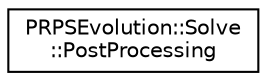 digraph "Graphical Class Hierarchy"
{
  edge [fontname="Helvetica",fontsize="10",labelfontname="Helvetica",labelfontsize="10"];
  node [fontname="Helvetica",fontsize="10",shape=record];
  rankdir="LR";
  Node1 [label="PRPSEvolution::Solve\l::PostProcessing",height=0.2,width=0.4,color="black", fillcolor="white", style="filled",URL="$class_p_r_p_s_evolution_1_1_solve_1_1_post_processing.html"];
}
